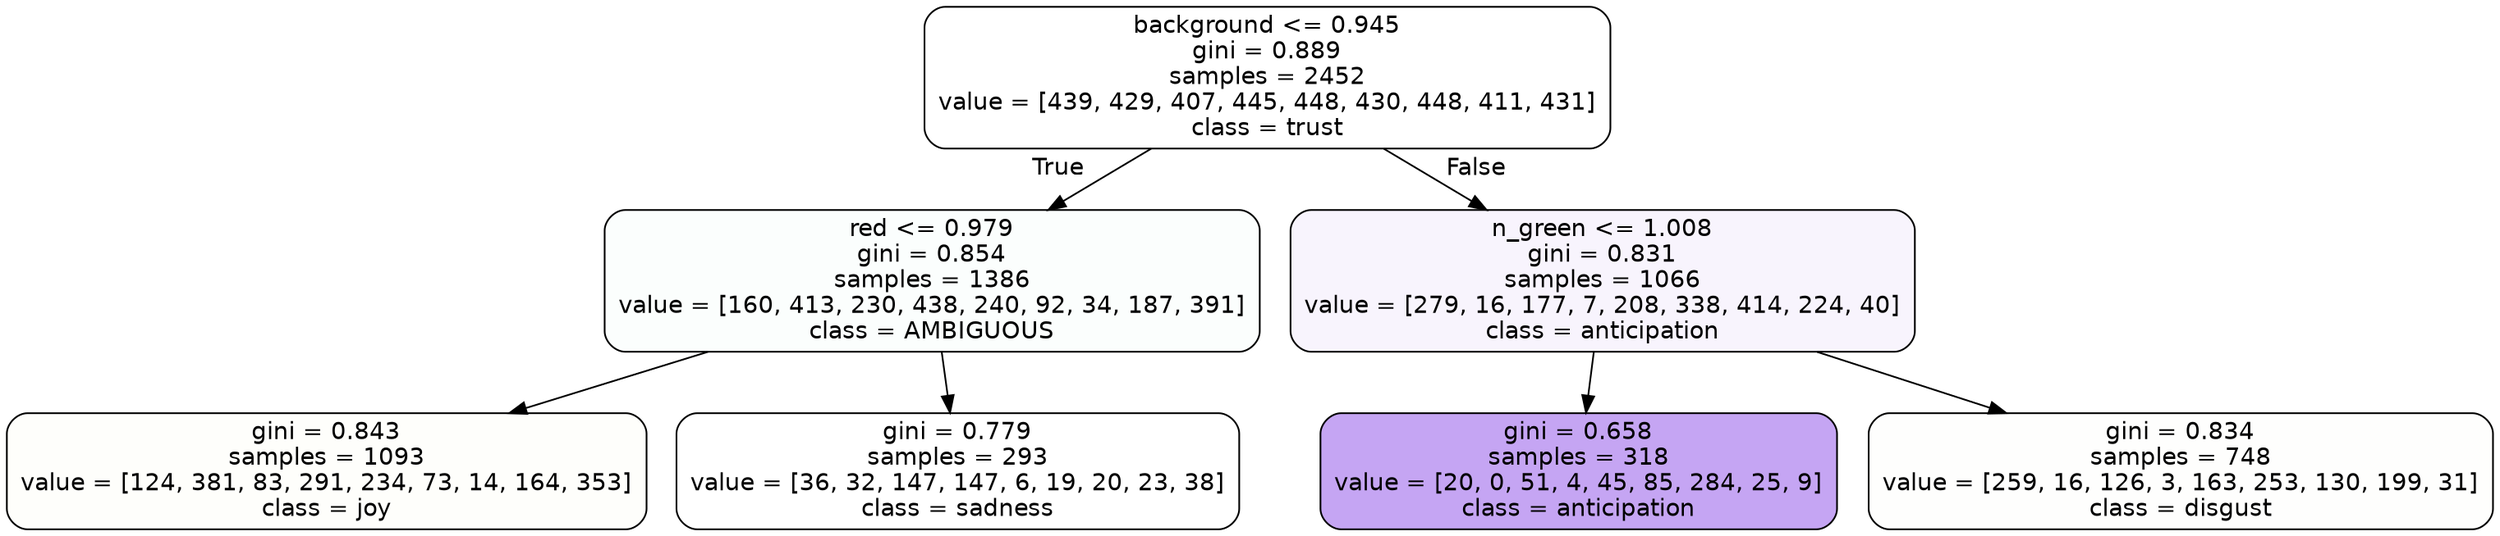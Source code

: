 digraph Tree {
node [shape=box, style="filled, rounded", color="black", fontname=helvetica] ;
edge [fontname=helvetica] ;
0 [label="background <= 0.945\ngini = 0.889\nsamples = 2452\nvalue = [439, 429, 407, 445, 448, 430, 448, 411, 431]\nclass = trust", fillcolor="#39d7e500"] ;
1 [label="red <= 0.979\ngini = 0.854\nsamples = 1386\nvalue = [160, 413, 230, 438, 240, 92, 34, 187, 391]\nclass = AMBIGUOUS", fillcolor="#39e58104"] ;
0 -> 1 [labeldistance=2.5, labelangle=45, headlabel="True"] ;
2 [label="gini = 0.843\nsamples = 1093\nvalue = [124, 381, 83, 291, 234, 73, 14, 164, 353]\nclass = joy", fillcolor="#d7e53905"] ;
1 -> 2 ;
3 [label="gini = 0.779\nsamples = 293\nvalue = [36, 32, 147, 147, 6, 19, 20, 23, 38]\nclass = sadness", fillcolor="#64e53900"] ;
1 -> 3 ;
4 [label="n_green <= 1.008\ngini = 0.831\nsamples = 1066\nvalue = [279, 16, 177, 7, 208, 338, 414, 224, 40]\nclass = anticipation", fillcolor="#8139e50e"] ;
0 -> 4 [labeldistance=2.5, labelangle=-45, headlabel="False"] ;
5 [label="gini = 0.658\nsamples = 318\nvalue = [20, 0, 51, 4, 45, 85, 284, 25, 9]\nclass = anticipation", fillcolor="#8139e574"] ;
4 -> 5 ;
6 [label="gini = 0.834\nsamples = 748\nvalue = [259, 16, 126, 3, 163, 253, 130, 199, 31]\nclass = disgust", fillcolor="#e5813902"] ;
4 -> 6 ;
}